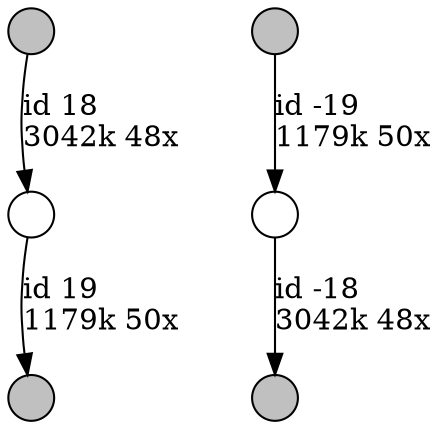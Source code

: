 digraph {
nodesep = 0.5;
node [shape = circle, label = "", height = 0.3];
"0" [style = "filled", fillcolor = "grey"];
"1" [style = "filled", fillcolor = "grey"];
"2" [style = "filled", fillcolor = "grey"];
"3" [style = "filled", fillcolor = "grey"];
"4" -> "0" [label = "id 19\l1179k 50x", color = "black"] ;
"5" -> "2" [label = "id -18\l3042k 48x", color = "black"] ;
"1" -> "4" [label = "id 18\l3042k 48x", color = "black"] ;
"3" -> "5" [label = "id -19\l1179k 50x", color = "black"] ;
}
